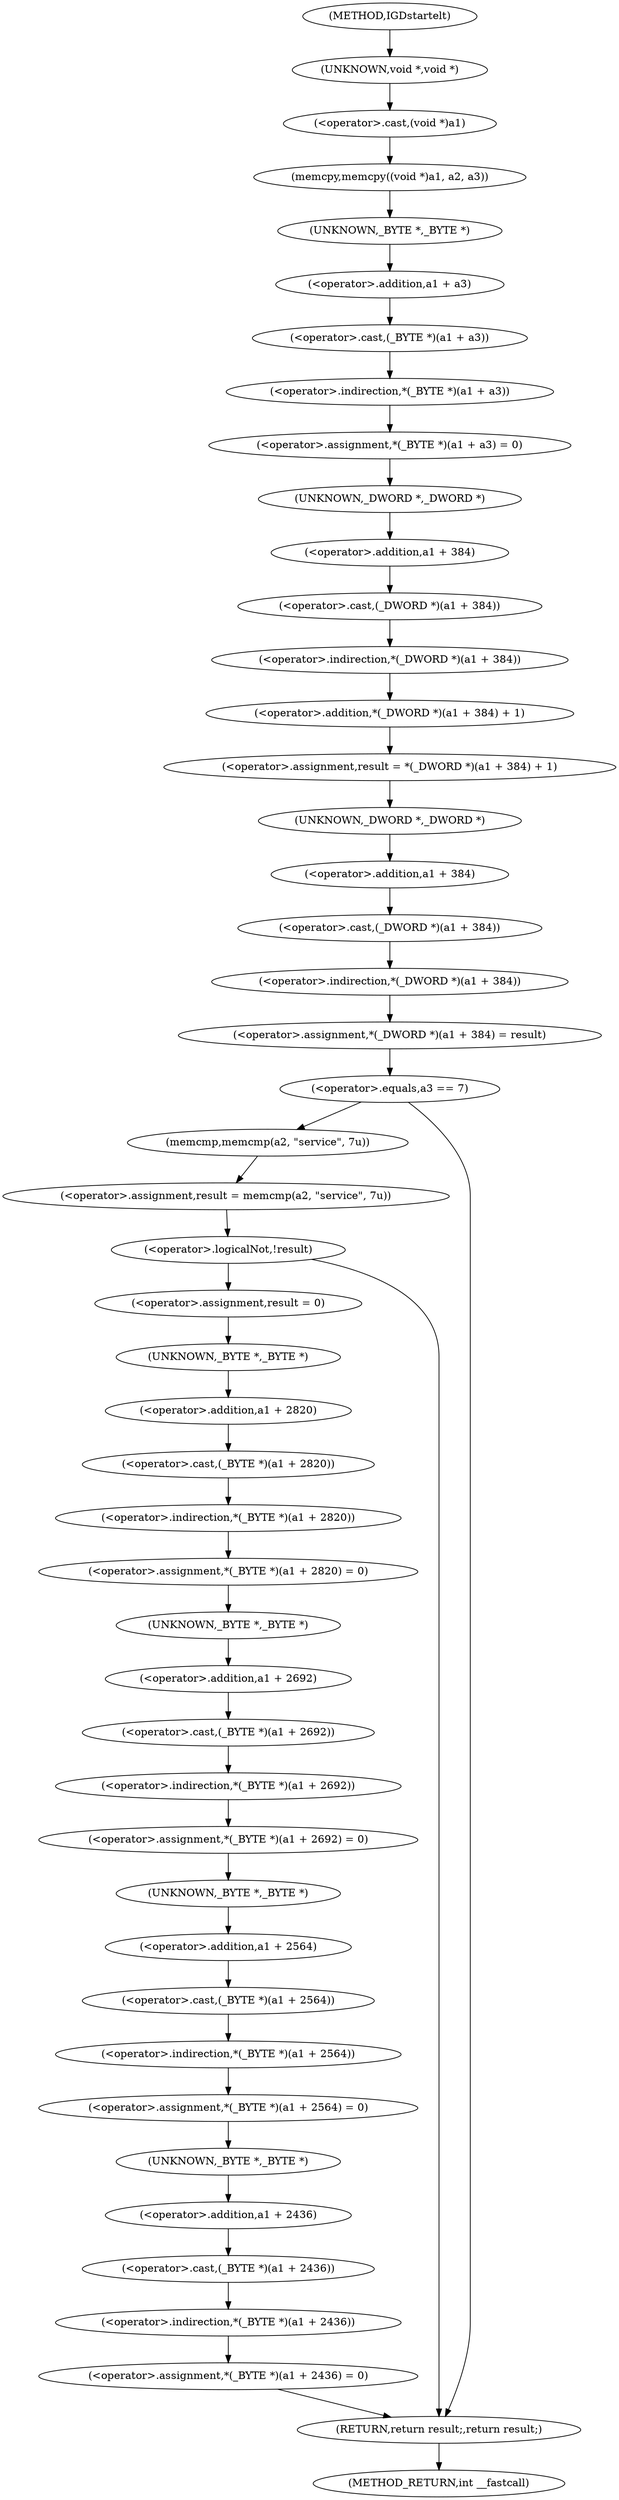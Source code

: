 digraph IGDstartelt {  
"1000108" [label = "(memcpy,memcpy((void *)a1, a2, a3))" ]
"1000109" [label = "(<operator>.cast,(void *)a1)" ]
"1000110" [label = "(UNKNOWN,void *,void *)" ]
"1000114" [label = "(<operator>.assignment,*(_BYTE *)(a1 + a3) = 0)" ]
"1000115" [label = "(<operator>.indirection,*(_BYTE *)(a1 + a3))" ]
"1000116" [label = "(<operator>.cast,(_BYTE *)(a1 + a3))" ]
"1000117" [label = "(UNKNOWN,_BYTE *,_BYTE *)" ]
"1000118" [label = "(<operator>.addition,a1 + a3)" ]
"1000122" [label = "(<operator>.assignment,result = *(_DWORD *)(a1 + 384) + 1)" ]
"1000124" [label = "(<operator>.addition,*(_DWORD *)(a1 + 384) + 1)" ]
"1000125" [label = "(<operator>.indirection,*(_DWORD *)(a1 + 384))" ]
"1000126" [label = "(<operator>.cast,(_DWORD *)(a1 + 384))" ]
"1000127" [label = "(UNKNOWN,_DWORD *,_DWORD *)" ]
"1000128" [label = "(<operator>.addition,a1 + 384)" ]
"1000132" [label = "(<operator>.assignment,*(_DWORD *)(a1 + 384) = result)" ]
"1000133" [label = "(<operator>.indirection,*(_DWORD *)(a1 + 384))" ]
"1000134" [label = "(<operator>.cast,(_DWORD *)(a1 + 384))" ]
"1000135" [label = "(UNKNOWN,_DWORD *,_DWORD *)" ]
"1000136" [label = "(<operator>.addition,a1 + 384)" ]
"1000141" [label = "(<operator>.equals,a3 == 7)" ]
"1000145" [label = "(<operator>.assignment,result = memcmp(a2, \"service\", 7u))" ]
"1000147" [label = "(memcmp,memcmp(a2, \"service\", 7u))" ]
"1000152" [label = "(<operator>.logicalNot,!result)" ]
"1000155" [label = "(<operator>.assignment,result = 0)" ]
"1000158" [label = "(<operator>.assignment,*(_BYTE *)(a1 + 2820) = 0)" ]
"1000159" [label = "(<operator>.indirection,*(_BYTE *)(a1 + 2820))" ]
"1000160" [label = "(<operator>.cast,(_BYTE *)(a1 + 2820))" ]
"1000161" [label = "(UNKNOWN,_BYTE *,_BYTE *)" ]
"1000162" [label = "(<operator>.addition,a1 + 2820)" ]
"1000166" [label = "(<operator>.assignment,*(_BYTE *)(a1 + 2692) = 0)" ]
"1000167" [label = "(<operator>.indirection,*(_BYTE *)(a1 + 2692))" ]
"1000168" [label = "(<operator>.cast,(_BYTE *)(a1 + 2692))" ]
"1000169" [label = "(UNKNOWN,_BYTE *,_BYTE *)" ]
"1000170" [label = "(<operator>.addition,a1 + 2692)" ]
"1000174" [label = "(<operator>.assignment,*(_BYTE *)(a1 + 2564) = 0)" ]
"1000175" [label = "(<operator>.indirection,*(_BYTE *)(a1 + 2564))" ]
"1000176" [label = "(<operator>.cast,(_BYTE *)(a1 + 2564))" ]
"1000177" [label = "(UNKNOWN,_BYTE *,_BYTE *)" ]
"1000178" [label = "(<operator>.addition,a1 + 2564)" ]
"1000182" [label = "(<operator>.assignment,*(_BYTE *)(a1 + 2436) = 0)" ]
"1000183" [label = "(<operator>.indirection,*(_BYTE *)(a1 + 2436))" ]
"1000184" [label = "(<operator>.cast,(_BYTE *)(a1 + 2436))" ]
"1000185" [label = "(UNKNOWN,_BYTE *,_BYTE *)" ]
"1000186" [label = "(<operator>.addition,a1 + 2436)" ]
"1000190" [label = "(RETURN,return result;,return result;)" ]
"1000102" [label = "(METHOD,IGDstartelt)" ]
"1000192" [label = "(METHOD_RETURN,int __fastcall)" ]
  "1000108" -> "1000117" 
  "1000109" -> "1000108" 
  "1000110" -> "1000109" 
  "1000114" -> "1000127" 
  "1000115" -> "1000114" 
  "1000116" -> "1000115" 
  "1000117" -> "1000118" 
  "1000118" -> "1000116" 
  "1000122" -> "1000135" 
  "1000124" -> "1000122" 
  "1000125" -> "1000124" 
  "1000126" -> "1000125" 
  "1000127" -> "1000128" 
  "1000128" -> "1000126" 
  "1000132" -> "1000141" 
  "1000133" -> "1000132" 
  "1000134" -> "1000133" 
  "1000135" -> "1000136" 
  "1000136" -> "1000134" 
  "1000141" -> "1000147" 
  "1000141" -> "1000190" 
  "1000145" -> "1000152" 
  "1000147" -> "1000145" 
  "1000152" -> "1000155" 
  "1000152" -> "1000190" 
  "1000155" -> "1000161" 
  "1000158" -> "1000169" 
  "1000159" -> "1000158" 
  "1000160" -> "1000159" 
  "1000161" -> "1000162" 
  "1000162" -> "1000160" 
  "1000166" -> "1000177" 
  "1000167" -> "1000166" 
  "1000168" -> "1000167" 
  "1000169" -> "1000170" 
  "1000170" -> "1000168" 
  "1000174" -> "1000185" 
  "1000175" -> "1000174" 
  "1000176" -> "1000175" 
  "1000177" -> "1000178" 
  "1000178" -> "1000176" 
  "1000182" -> "1000190" 
  "1000183" -> "1000182" 
  "1000184" -> "1000183" 
  "1000185" -> "1000186" 
  "1000186" -> "1000184" 
  "1000190" -> "1000192" 
  "1000102" -> "1000110" 
}
